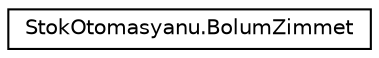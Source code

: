 digraph "Graphical Class Hierarchy"
{
  edge [fontname="Helvetica",fontsize="10",labelfontname="Helvetica",labelfontsize="10"];
  node [fontname="Helvetica",fontsize="10",shape=record];
  rankdir="LR";
  Node0 [label="StokOtomasyanu.BolumZimmet",height=0.2,width=0.4,color="black", fillcolor="white", style="filled",URL="$class_stok_otomasyanu_1_1_bolum_zimmet.html"];
}
